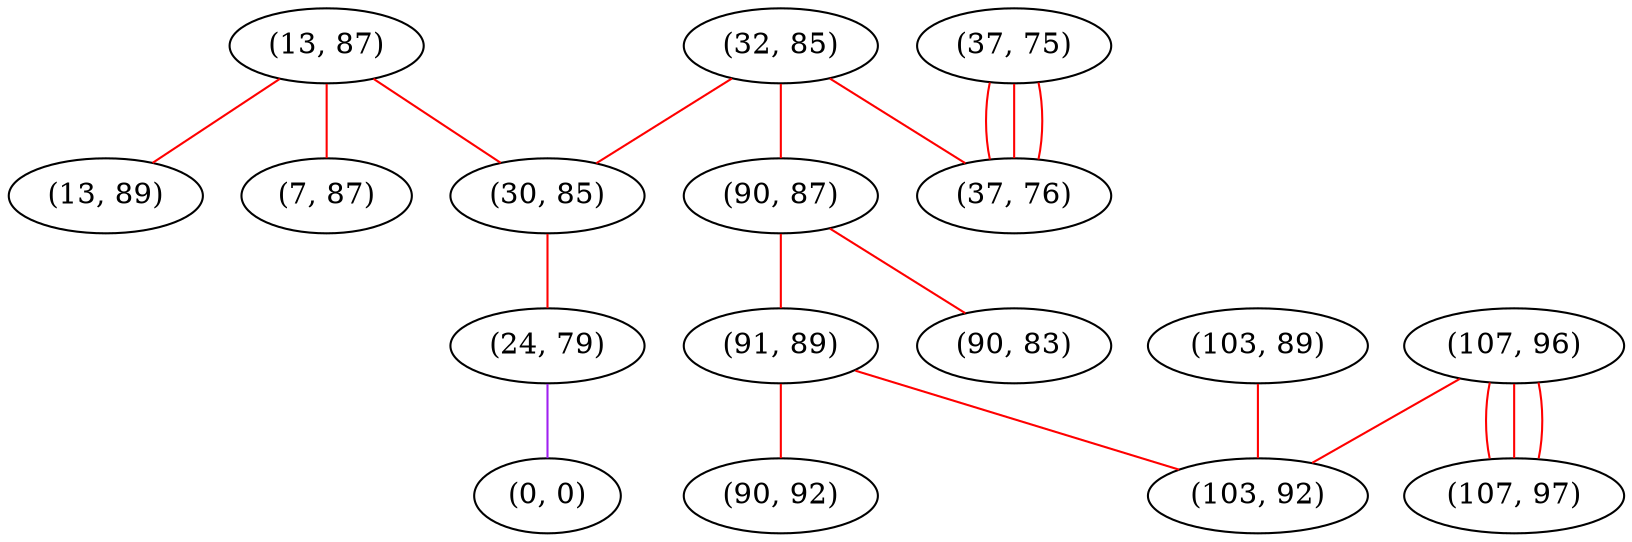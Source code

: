 graph "" {
"(13, 87)";
"(32, 85)";
"(30, 85)";
"(37, 75)";
"(90, 87)";
"(13, 89)";
"(37, 76)";
"(91, 89)";
"(90, 92)";
"(24, 79)";
"(103, 89)";
"(107, 96)";
"(107, 97)";
"(103, 92)";
"(0, 0)";
"(90, 83)";
"(7, 87)";
"(13, 87)" -- "(13, 89)"  [color=red, key=0, weight=1];
"(13, 87)" -- "(7, 87)"  [color=red, key=0, weight=1];
"(13, 87)" -- "(30, 85)"  [color=red, key=0, weight=1];
"(32, 85)" -- "(90, 87)"  [color=red, key=0, weight=1];
"(32, 85)" -- "(37, 76)"  [color=red, key=0, weight=1];
"(32, 85)" -- "(30, 85)"  [color=red, key=0, weight=1];
"(30, 85)" -- "(24, 79)"  [color=red, key=0, weight=1];
"(37, 75)" -- "(37, 76)"  [color=red, key=0, weight=1];
"(37, 75)" -- "(37, 76)"  [color=red, key=1, weight=1];
"(37, 75)" -- "(37, 76)"  [color=red, key=2, weight=1];
"(90, 87)" -- "(90, 83)"  [color=red, key=0, weight=1];
"(90, 87)" -- "(91, 89)"  [color=red, key=0, weight=1];
"(91, 89)" -- "(103, 92)"  [color=red, key=0, weight=1];
"(91, 89)" -- "(90, 92)"  [color=red, key=0, weight=1];
"(24, 79)" -- "(0, 0)"  [color=purple, key=0, weight=4];
"(103, 89)" -- "(103, 92)"  [color=red, key=0, weight=1];
"(107, 96)" -- "(103, 92)"  [color=red, key=0, weight=1];
"(107, 96)" -- "(107, 97)"  [color=red, key=0, weight=1];
"(107, 96)" -- "(107, 97)"  [color=red, key=1, weight=1];
"(107, 96)" -- "(107, 97)"  [color=red, key=2, weight=1];
}
